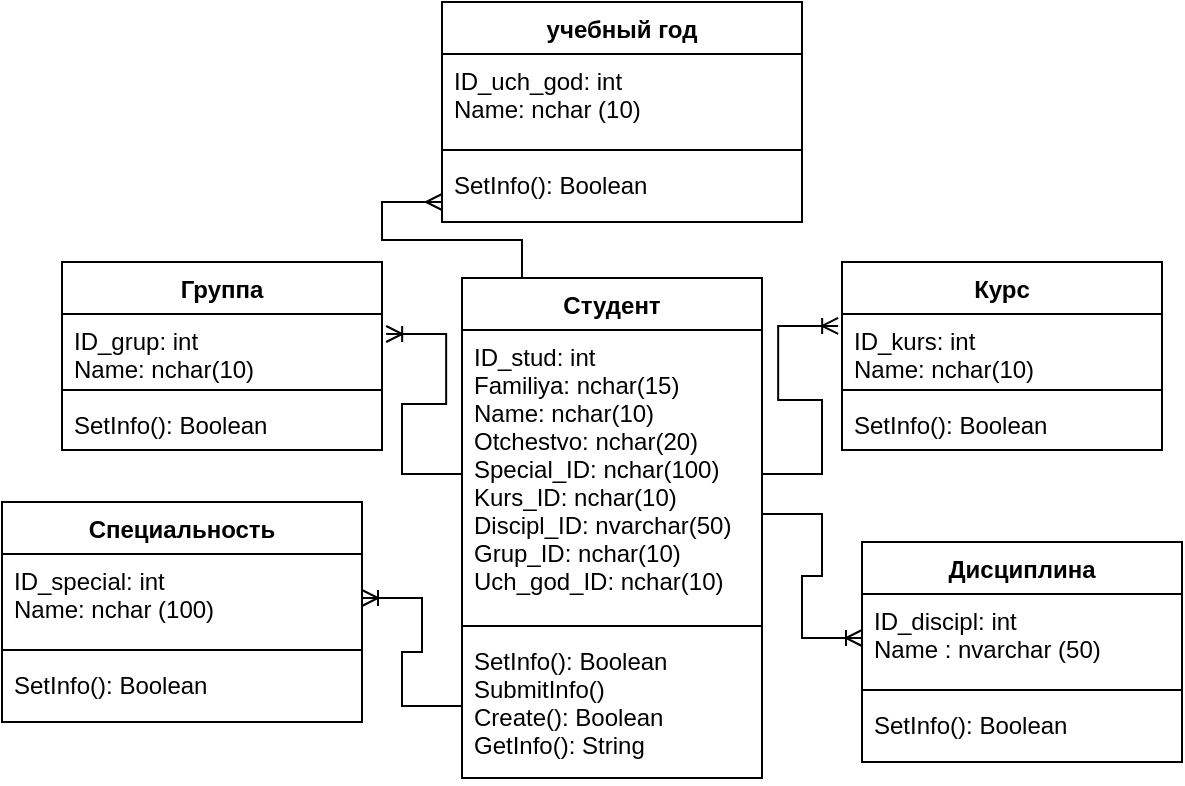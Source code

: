 <mxfile version="17.5.0" type="device"><diagram id="3zALdAONa1wjTgVNkAwG" name="Page-1"><mxGraphModel dx="1422" dy="762" grid="1" gridSize="10" guides="1" tooltips="1" connect="1" arrows="1" fold="1" page="1" pageScale="1" pageWidth="827" pageHeight="1169" math="0" shadow="0"><root><mxCell id="0"/><mxCell id="1" parent="0"/><mxCell id="v5-r9ZtVuYz8bcX-9NiL-5" value="Группа" style="swimlane;fontStyle=1;align=center;verticalAlign=top;childLayout=stackLayout;horizontal=1;startSize=26;horizontalStack=0;resizeParent=1;resizeParentMax=0;resizeLast=0;collapsible=1;marginBottom=0;" parent="1" vertex="1"><mxGeometry x="90" y="150" width="160" height="94" as="geometry"/></mxCell><mxCell id="v5-r9ZtVuYz8bcX-9NiL-6" value="ID_grup: int&#10;Name: nchar(10)" style="text;strokeColor=none;fillColor=none;align=left;verticalAlign=top;spacingLeft=4;spacingRight=4;overflow=hidden;rotatable=0;points=[[0,0.5],[1,0.5]];portConstraint=eastwest;" parent="v5-r9ZtVuYz8bcX-9NiL-5" vertex="1"><mxGeometry y="26" width="160" height="34" as="geometry"/></mxCell><mxCell id="v5-r9ZtVuYz8bcX-9NiL-7" value="" style="line;strokeWidth=1;fillColor=none;align=left;verticalAlign=middle;spacingTop=-1;spacingLeft=3;spacingRight=3;rotatable=0;labelPosition=right;points=[];portConstraint=eastwest;" parent="v5-r9ZtVuYz8bcX-9NiL-5" vertex="1"><mxGeometry y="60" width="160" height="8" as="geometry"/></mxCell><mxCell id="v5-r9ZtVuYz8bcX-9NiL-8" value="SetInfo(): Boolean" style="text;strokeColor=none;fillColor=none;align=left;verticalAlign=top;spacingLeft=4;spacingRight=4;overflow=hidden;rotatable=0;points=[[0,0.5],[1,0.5]];portConstraint=eastwest;" parent="v5-r9ZtVuYz8bcX-9NiL-5" vertex="1"><mxGeometry y="68" width="160" height="26" as="geometry"/></mxCell><mxCell id="5Egi1Qnp2AKCONwoqPIM-1" value="учебный год" style="swimlane;fontStyle=1;align=center;verticalAlign=top;childLayout=stackLayout;horizontal=1;startSize=26;horizontalStack=0;resizeParent=1;resizeParentMax=0;resizeLast=0;collapsible=1;marginBottom=0;" parent="1" vertex="1"><mxGeometry x="280" y="20" width="180" height="110" as="geometry"/></mxCell><mxCell id="5Egi1Qnp2AKCONwoqPIM-2" value="ID_uch_god: int&#10;Name: nchar (10)" style="text;strokeColor=none;fillColor=none;align=left;verticalAlign=top;spacingLeft=4;spacingRight=4;overflow=hidden;rotatable=0;points=[[0,0.5],[1,0.5]];portConstraint=eastwest;" parent="5Egi1Qnp2AKCONwoqPIM-1" vertex="1"><mxGeometry y="26" width="180" height="44" as="geometry"/></mxCell><mxCell id="5Egi1Qnp2AKCONwoqPIM-3" value="" style="line;strokeWidth=1;fillColor=none;align=left;verticalAlign=middle;spacingTop=-1;spacingLeft=3;spacingRight=3;rotatable=0;labelPosition=right;points=[];portConstraint=eastwest;" parent="5Egi1Qnp2AKCONwoqPIM-1" vertex="1"><mxGeometry y="70" width="180" height="8" as="geometry"/></mxCell><mxCell id="5Egi1Qnp2AKCONwoqPIM-4" value="SetInfo(): Boolean&#10;" style="text;strokeColor=none;fillColor=none;align=left;verticalAlign=top;spacingLeft=4;spacingRight=4;overflow=hidden;rotatable=0;points=[[0,0.5],[1,0.5]];portConstraint=eastwest;" parent="5Egi1Qnp2AKCONwoqPIM-1" vertex="1"><mxGeometry y="78" width="180" height="32" as="geometry"/></mxCell><mxCell id="5Egi1Qnp2AKCONwoqPIM-5" value="Студент" style="swimlane;fontStyle=1;align=center;verticalAlign=top;childLayout=stackLayout;horizontal=1;startSize=26;horizontalStack=0;resizeParent=1;resizeParentMax=0;resizeLast=0;collapsible=1;marginBottom=0;" parent="1" vertex="1"><mxGeometry x="290" y="158" width="150" height="250" as="geometry"/></mxCell><mxCell id="5Egi1Qnp2AKCONwoqPIM-6" value="ID_stud: int&#10;Familiya: nchar(15)&#10;Name: nchar(10)&#10;Otchestvo: nchar(20)&#10;Special_ID: nchar(100)&#10;Kurs_ID: nchar(10)&#10;Discipl_ID: nvarchar(50) &#10;Grup_ID: nchar(10)&#10;Uch_god_ID: nchar(10)" style="text;strokeColor=none;fillColor=none;align=left;verticalAlign=top;spacingLeft=4;spacingRight=4;overflow=hidden;rotatable=0;points=[[0,0.5],[1,0.5]];portConstraint=eastwest;" parent="5Egi1Qnp2AKCONwoqPIM-5" vertex="1"><mxGeometry y="26" width="150" height="144" as="geometry"/></mxCell><mxCell id="5Egi1Qnp2AKCONwoqPIM-7" value="" style="line;strokeWidth=1;fillColor=none;align=left;verticalAlign=middle;spacingTop=-1;spacingLeft=3;spacingRight=3;rotatable=0;labelPosition=right;points=[];portConstraint=eastwest;" parent="5Egi1Qnp2AKCONwoqPIM-5" vertex="1"><mxGeometry y="170" width="150" height="8" as="geometry"/></mxCell><mxCell id="5Egi1Qnp2AKCONwoqPIM-8" value="SetInfo(): Boolean&#10;SubmitInfo()&#10;Create(): Boolean&#10;GetInfo(): String" style="text;strokeColor=none;fillColor=none;align=left;verticalAlign=top;spacingLeft=4;spacingRight=4;overflow=hidden;rotatable=0;points=[[0,0.5],[1,0.5]];portConstraint=eastwest;" parent="5Egi1Qnp2AKCONwoqPIM-5" vertex="1"><mxGeometry y="178" width="150" height="72" as="geometry"/></mxCell><mxCell id="5Egi1Qnp2AKCONwoqPIM-9" value="Курс" style="swimlane;fontStyle=1;align=center;verticalAlign=top;childLayout=stackLayout;horizontal=1;startSize=26;horizontalStack=0;resizeParent=1;resizeParentMax=0;resizeLast=0;collapsible=1;marginBottom=0;" parent="1" vertex="1"><mxGeometry x="480" y="150" width="160" height="94" as="geometry"/></mxCell><mxCell id="5Egi1Qnp2AKCONwoqPIM-10" value="ID_kurs: int&#10;Name: nchar(10)" style="text;strokeColor=none;fillColor=none;align=left;verticalAlign=top;spacingLeft=4;spacingRight=4;overflow=hidden;rotatable=0;points=[[0,0.5],[1,0.5]];portConstraint=eastwest;" parent="5Egi1Qnp2AKCONwoqPIM-9" vertex="1"><mxGeometry y="26" width="160" height="34" as="geometry"/></mxCell><mxCell id="5Egi1Qnp2AKCONwoqPIM-11" value="" style="line;strokeWidth=1;fillColor=none;align=left;verticalAlign=middle;spacingTop=-1;spacingLeft=3;spacingRight=3;rotatable=0;labelPosition=right;points=[];portConstraint=eastwest;" parent="5Egi1Qnp2AKCONwoqPIM-9" vertex="1"><mxGeometry y="60" width="160" height="8" as="geometry"/></mxCell><mxCell id="5Egi1Qnp2AKCONwoqPIM-12" value="SetInfo(): Boolean" style="text;strokeColor=none;fillColor=none;align=left;verticalAlign=top;spacingLeft=4;spacingRight=4;overflow=hidden;rotatable=0;points=[[0,0.5],[1,0.5]];portConstraint=eastwest;" parent="5Egi1Qnp2AKCONwoqPIM-9" vertex="1"><mxGeometry y="68" width="160" height="26" as="geometry"/></mxCell><mxCell id="5Egi1Qnp2AKCONwoqPIM-13" value="Дисциплина" style="swimlane;fontStyle=1;align=center;verticalAlign=top;childLayout=stackLayout;horizontal=1;startSize=26;horizontalStack=0;resizeParent=1;resizeParentMax=0;resizeLast=0;collapsible=1;marginBottom=0;" parent="1" vertex="1"><mxGeometry x="490" y="290" width="160" height="110" as="geometry"/></mxCell><mxCell id="5Egi1Qnp2AKCONwoqPIM-14" value="ID_discipl: int&#10;Name : nvarchar (50)" style="text;strokeColor=none;fillColor=none;align=left;verticalAlign=top;spacingLeft=4;spacingRight=4;overflow=hidden;rotatable=0;points=[[0,0.5],[1,0.5]];portConstraint=eastwest;" parent="5Egi1Qnp2AKCONwoqPIM-13" vertex="1"><mxGeometry y="26" width="160" height="44" as="geometry"/></mxCell><mxCell id="5Egi1Qnp2AKCONwoqPIM-15" value="" style="line;strokeWidth=1;fillColor=none;align=left;verticalAlign=middle;spacingTop=-1;spacingLeft=3;spacingRight=3;rotatable=0;labelPosition=right;points=[];portConstraint=eastwest;" parent="5Egi1Qnp2AKCONwoqPIM-13" vertex="1"><mxGeometry y="70" width="160" height="8" as="geometry"/></mxCell><mxCell id="5Egi1Qnp2AKCONwoqPIM-16" value="SetInfo(): Boolean&#10;" style="text;strokeColor=none;fillColor=none;align=left;verticalAlign=top;spacingLeft=4;spacingRight=4;overflow=hidden;rotatable=0;points=[[0,0.5],[1,0.5]];portConstraint=eastwest;" parent="5Egi1Qnp2AKCONwoqPIM-13" vertex="1"><mxGeometry y="78" width="160" height="32" as="geometry"/></mxCell><mxCell id="5Egi1Qnp2AKCONwoqPIM-17" value="Специальность" style="swimlane;fontStyle=1;align=center;verticalAlign=top;childLayout=stackLayout;horizontal=1;startSize=26;horizontalStack=0;resizeParent=1;resizeParentMax=0;resizeLast=0;collapsible=1;marginBottom=0;" parent="1" vertex="1"><mxGeometry x="60" y="270" width="180" height="110" as="geometry"/></mxCell><mxCell id="5Egi1Qnp2AKCONwoqPIM-18" value="ID_special: int&#10;Name: nchar (100)&#10;" style="text;strokeColor=none;fillColor=none;align=left;verticalAlign=top;spacingLeft=4;spacingRight=4;overflow=hidden;rotatable=0;points=[[0,0.5],[1,0.5]];portConstraint=eastwest;" parent="5Egi1Qnp2AKCONwoqPIM-17" vertex="1"><mxGeometry y="26" width="180" height="44" as="geometry"/></mxCell><mxCell id="5Egi1Qnp2AKCONwoqPIM-19" value="" style="line;strokeWidth=1;fillColor=none;align=left;verticalAlign=middle;spacingTop=-1;spacingLeft=3;spacingRight=3;rotatable=0;labelPosition=right;points=[];portConstraint=eastwest;" parent="5Egi1Qnp2AKCONwoqPIM-17" vertex="1"><mxGeometry y="70" width="180" height="8" as="geometry"/></mxCell><mxCell id="5Egi1Qnp2AKCONwoqPIM-20" value="SetInfo(): Boolean&#10;" style="text;strokeColor=none;fillColor=none;align=left;verticalAlign=top;spacingLeft=4;spacingRight=4;overflow=hidden;rotatable=0;points=[[0,0.5],[1,0.5]];portConstraint=eastwest;" parent="5Egi1Qnp2AKCONwoqPIM-17" vertex="1"><mxGeometry y="78" width="180" height="32" as="geometry"/></mxCell><mxCell id="5Egi1Qnp2AKCONwoqPIM-23" value="" style="edgeStyle=entityRelationEdgeStyle;fontSize=12;html=1;endArrow=ERoneToMany;rounded=0;entryX=1;entryY=0.5;entryDx=0;entryDy=0;exitX=0;exitY=0.5;exitDx=0;exitDy=0;" parent="1" source="5Egi1Qnp2AKCONwoqPIM-8" target="5Egi1Qnp2AKCONwoqPIM-18" edge="1"><mxGeometry width="100" height="100" relative="1" as="geometry"><mxPoint x="290" y="342" as="sourcePoint"/><mxPoint x="60" y="230" as="targetPoint"/></mxGeometry></mxCell><mxCell id="5Egi1Qnp2AKCONwoqPIM-24" value="" style="edgeStyle=entityRelationEdgeStyle;fontSize=12;html=1;endArrow=ERoneToMany;rounded=0;" parent="1" target="5Egi1Qnp2AKCONwoqPIM-14" edge="1"><mxGeometry width="100" height="100" relative="1" as="geometry"><mxPoint x="440" y="276" as="sourcePoint"/><mxPoint x="470" y="200" as="targetPoint"/></mxGeometry></mxCell><mxCell id="5Egi1Qnp2AKCONwoqPIM-25" value="" style="edgeStyle=entityRelationEdgeStyle;fontSize=12;html=1;endArrow=ERoneToMany;rounded=0;exitX=0;exitY=0.5;exitDx=0;exitDy=0;entryX=1.013;entryY=0.294;entryDx=0;entryDy=0;entryPerimeter=0;" parent="1" source="5Egi1Qnp2AKCONwoqPIM-6" target="v5-r9ZtVuYz8bcX-9NiL-6" edge="1"><mxGeometry width="100" height="100" relative="1" as="geometry"><mxPoint x="370" y="300" as="sourcePoint"/><mxPoint x="470" y="200" as="targetPoint"/></mxGeometry></mxCell><mxCell id="5Egi1Qnp2AKCONwoqPIM-27" value="" style="edgeStyle=entityRelationEdgeStyle;fontSize=12;html=1;endArrow=ERoneToMany;rounded=0;entryX=-0.012;entryY=0.176;entryDx=0;entryDy=0;entryPerimeter=0;exitX=1;exitY=0.5;exitDx=0;exitDy=0;" parent="1" source="5Egi1Qnp2AKCONwoqPIM-6" target="5Egi1Qnp2AKCONwoqPIM-10" edge="1"><mxGeometry width="100" height="100" relative="1" as="geometry"><mxPoint x="450" y="230" as="sourcePoint"/><mxPoint x="470" y="200" as="targetPoint"/></mxGeometry></mxCell><mxCell id="E66SLW3jmy96Tx9ftga1-2" value="" style="edgeStyle=entityRelationEdgeStyle;fontSize=12;html=1;endArrow=ERmany;rounded=0;exitX=0;exitY=0;exitDx=0;exitDy=0;" edge="1" parent="1" source="5Egi1Qnp2AKCONwoqPIM-5"><mxGeometry width="100" height="100" relative="1" as="geometry"><mxPoint x="190" y="130" as="sourcePoint"/><mxPoint x="280" y="120" as="targetPoint"/></mxGeometry></mxCell></root></mxGraphModel></diagram></mxfile>